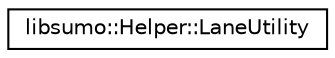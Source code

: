 digraph "Graphical Class Hierarchy"
{
  edge [fontname="Helvetica",fontsize="10",labelfontname="Helvetica",labelfontsize="10"];
  node [fontname="Helvetica",fontsize="10",shape=record];
  rankdir="LR";
  Node0 [label="libsumo::Helper::LaneUtility",height=0.2,width=0.4,color="black", fillcolor="white", style="filled",URL="$d3/d89/classlibsumo_1_1_helper_1_1_lane_utility.html"];
}
